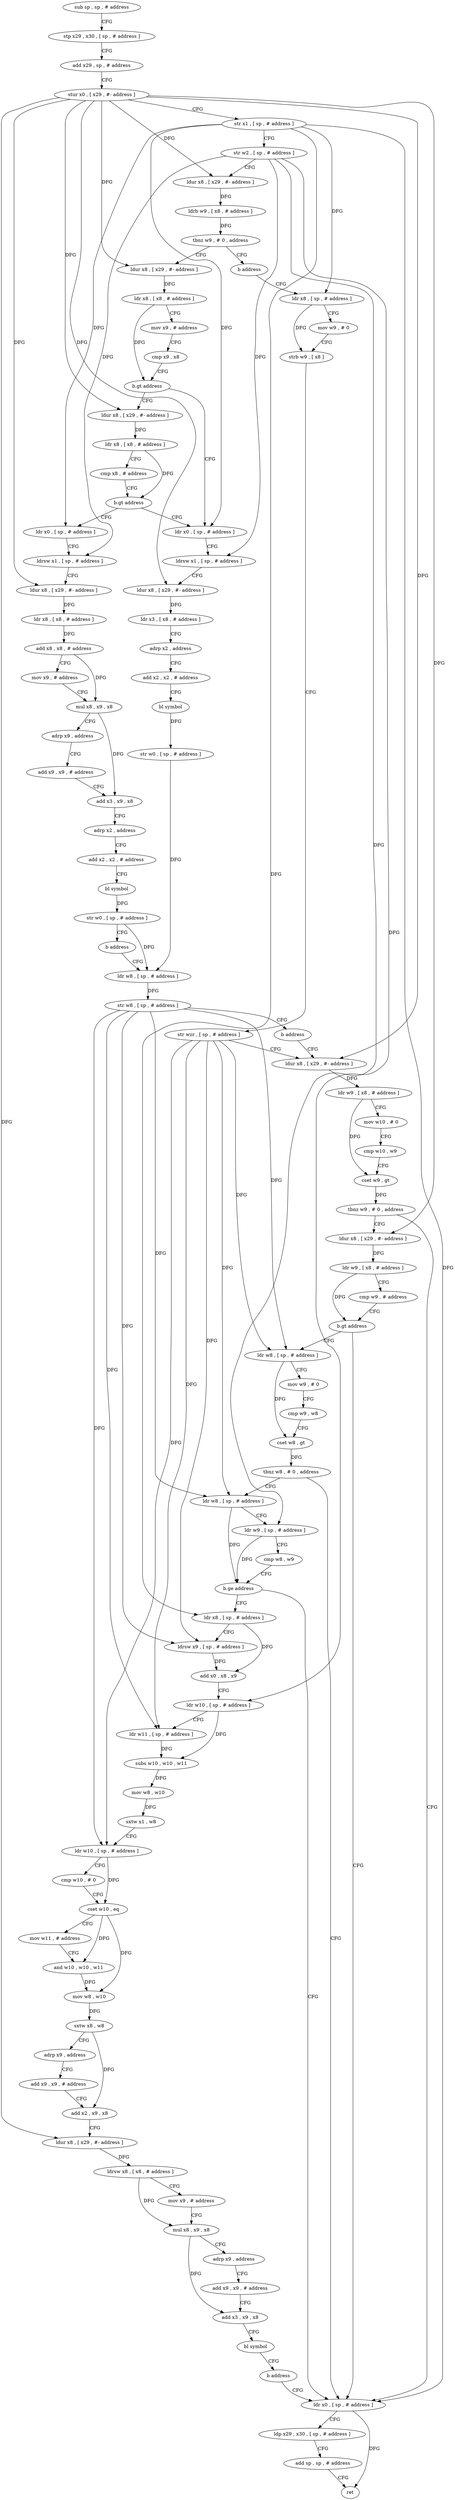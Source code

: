 digraph "func" {
"4422748" [label = "sub sp , sp , # address" ]
"4422752" [label = "stp x29 , x30 , [ sp , # address ]" ]
"4422756" [label = "add x29 , sp , # address" ]
"4422760" [label = "stur x0 , [ x29 , #- address ]" ]
"4422764" [label = "str x1 , [ sp , # address ]" ]
"4422768" [label = "str w2 , [ sp , # address ]" ]
"4422772" [label = "ldur x8 , [ x29 , #- address ]" ]
"4422776" [label = "ldrb w9 , [ x8 , # address ]" ]
"4422780" [label = "tbnz w9 , # 0 , address" ]
"4422788" [label = "ldur x8 , [ x29 , #- address ]" ]
"4422784" [label = "b address" ]
"4422792" [label = "ldr x8 , [ x8 , # address ]" ]
"4422796" [label = "mov x9 , # address" ]
"4422800" [label = "cmp x9 , x8" ]
"4422804" [label = "b.gt address" ]
"4422884" [label = "ldr x0 , [ sp , # address ]" ]
"4422808" [label = "ldur x8 , [ x29 , #- address ]" ]
"4422928" [label = "ldr x8 , [ sp , # address ]" ]
"4422888" [label = "ldrsw x1 , [ sp , # address ]" ]
"4422892" [label = "ldur x8 , [ x29 , #- address ]" ]
"4422896" [label = "ldr x3 , [ x8 , # address ]" ]
"4422900" [label = "adrp x2 , address" ]
"4422904" [label = "add x2 , x2 , # address" ]
"4422908" [label = "bl symbol" ]
"4422912" [label = "str w0 , [ sp , # address ]" ]
"4422916" [label = "ldr w8 , [ sp , # address ]" ]
"4422812" [label = "ldr x8 , [ x8 , # address ]" ]
"4422816" [label = "cmp x8 , # address" ]
"4422820" [label = "b.gt address" ]
"4422824" [label = "ldr x0 , [ sp , # address ]" ]
"4422932" [label = "mov w9 , # 0" ]
"4422936" [label = "strb w9 , [ x8 ]" ]
"4422940" [label = "str wzr , [ sp , # address ]" ]
"4422944" [label = "ldur x8 , [ x29 , #- address ]" ]
"4422948" [label = "ldr w9 , [ x8 , # address ]" ]
"4422952" [label = "mov w10 , # 0" ]
"4422956" [label = "cmp w10 , w9" ]
"4422960" [label = "cset w9 , gt" ]
"4422964" [label = "tbnz w9 , # 0 , address" ]
"4423128" [label = "ldr x0 , [ sp , # address ]" ]
"4422968" [label = "ldur x8 , [ x29 , #- address ]" ]
"4422828" [label = "ldrsw x1 , [ sp , # address ]" ]
"4422832" [label = "ldur x8 , [ x29 , #- address ]" ]
"4422836" [label = "ldr x8 , [ x8 , # address ]" ]
"4422840" [label = "add x8 , x8 , # address" ]
"4422844" [label = "mov x9 , # address" ]
"4422848" [label = "mul x8 , x9 , x8" ]
"4422852" [label = "adrp x9 , address" ]
"4422856" [label = "add x9 , x9 , # address" ]
"4422860" [label = "add x3 , x9 , x8" ]
"4422864" [label = "adrp x2 , address" ]
"4422868" [label = "add x2 , x2 , # address" ]
"4422872" [label = "bl symbol" ]
"4422876" [label = "str w0 , [ sp , # address ]" ]
"4422880" [label = "b address" ]
"4423132" [label = "ldp x29 , x30 , [ sp , # address ]" ]
"4423136" [label = "add sp , sp , # address" ]
"4423140" [label = "ret" ]
"4422972" [label = "ldr w9 , [ x8 , # address ]" ]
"4422976" [label = "cmp w9 , # address" ]
"4422980" [label = "b.gt address" ]
"4422984" [label = "ldr w8 , [ sp , # address ]" ]
"4422920" [label = "str w8 , [ sp , # address ]" ]
"4422924" [label = "b address" ]
"4422988" [label = "mov w9 , # 0" ]
"4422992" [label = "cmp w9 , w8" ]
"4422996" [label = "cset w8 , gt" ]
"4423000" [label = "tbnz w8 , # 0 , address" ]
"4423004" [label = "ldr w8 , [ sp , # address ]" ]
"4423008" [label = "ldr w9 , [ sp , # address ]" ]
"4423012" [label = "cmp w8 , w9" ]
"4423016" [label = "b.ge address" ]
"4423020" [label = "ldr x8 , [ sp , # address ]" ]
"4423024" [label = "ldrsw x9 , [ sp , # address ]" ]
"4423028" [label = "add x0 , x8 , x9" ]
"4423032" [label = "ldr w10 , [ sp , # address ]" ]
"4423036" [label = "ldr w11 , [ sp , # address ]" ]
"4423040" [label = "subs w10 , w10 , w11" ]
"4423044" [label = "mov w8 , w10" ]
"4423048" [label = "sxtw x1 , w8" ]
"4423052" [label = "ldr w10 , [ sp , # address ]" ]
"4423056" [label = "cmp w10 , # 0" ]
"4423060" [label = "cset w10 , eq" ]
"4423064" [label = "mov w11 , # address" ]
"4423068" [label = "and w10 , w10 , w11" ]
"4423072" [label = "mov w8 , w10" ]
"4423076" [label = "sxtw x8 , w8" ]
"4423080" [label = "adrp x9 , address" ]
"4423084" [label = "add x9 , x9 , # address" ]
"4423088" [label = "add x2 , x9 , x8" ]
"4423092" [label = "ldur x8 , [ x29 , #- address ]" ]
"4423096" [label = "ldrsw x8 , [ x8 , # address ]" ]
"4423100" [label = "mov x9 , # address" ]
"4423104" [label = "mul x8 , x9 , x8" ]
"4423108" [label = "adrp x9 , address" ]
"4423112" [label = "add x9 , x9 , # address" ]
"4423116" [label = "add x3 , x9 , x8" ]
"4423120" [label = "bl symbol" ]
"4423124" [label = "b address" ]
"4422748" -> "4422752" [ label = "CFG" ]
"4422752" -> "4422756" [ label = "CFG" ]
"4422756" -> "4422760" [ label = "CFG" ]
"4422760" -> "4422764" [ label = "CFG" ]
"4422760" -> "4422772" [ label = "DFG" ]
"4422760" -> "4422788" [ label = "DFG" ]
"4422760" -> "4422892" [ label = "DFG" ]
"4422760" -> "4422808" [ label = "DFG" ]
"4422760" -> "4422832" [ label = "DFG" ]
"4422760" -> "4422944" [ label = "DFG" ]
"4422760" -> "4422968" [ label = "DFG" ]
"4422760" -> "4423092" [ label = "DFG" ]
"4422764" -> "4422768" [ label = "CFG" ]
"4422764" -> "4422884" [ label = "DFG" ]
"4422764" -> "4422928" [ label = "DFG" ]
"4422764" -> "4422824" [ label = "DFG" ]
"4422764" -> "4423128" [ label = "DFG" ]
"4422764" -> "4423020" [ label = "DFG" ]
"4422768" -> "4422772" [ label = "CFG" ]
"4422768" -> "4422888" [ label = "DFG" ]
"4422768" -> "4422828" [ label = "DFG" ]
"4422768" -> "4423008" [ label = "DFG" ]
"4422768" -> "4423032" [ label = "DFG" ]
"4422772" -> "4422776" [ label = "DFG" ]
"4422776" -> "4422780" [ label = "DFG" ]
"4422780" -> "4422788" [ label = "CFG" ]
"4422780" -> "4422784" [ label = "CFG" ]
"4422788" -> "4422792" [ label = "DFG" ]
"4422784" -> "4422928" [ label = "CFG" ]
"4422792" -> "4422796" [ label = "CFG" ]
"4422792" -> "4422804" [ label = "DFG" ]
"4422796" -> "4422800" [ label = "CFG" ]
"4422800" -> "4422804" [ label = "CFG" ]
"4422804" -> "4422884" [ label = "CFG" ]
"4422804" -> "4422808" [ label = "CFG" ]
"4422884" -> "4422888" [ label = "CFG" ]
"4422808" -> "4422812" [ label = "DFG" ]
"4422928" -> "4422932" [ label = "CFG" ]
"4422928" -> "4422936" [ label = "DFG" ]
"4422888" -> "4422892" [ label = "CFG" ]
"4422892" -> "4422896" [ label = "DFG" ]
"4422896" -> "4422900" [ label = "CFG" ]
"4422900" -> "4422904" [ label = "CFG" ]
"4422904" -> "4422908" [ label = "CFG" ]
"4422908" -> "4422912" [ label = "DFG" ]
"4422912" -> "4422916" [ label = "DFG" ]
"4422916" -> "4422920" [ label = "DFG" ]
"4422812" -> "4422816" [ label = "CFG" ]
"4422812" -> "4422820" [ label = "DFG" ]
"4422816" -> "4422820" [ label = "CFG" ]
"4422820" -> "4422884" [ label = "CFG" ]
"4422820" -> "4422824" [ label = "CFG" ]
"4422824" -> "4422828" [ label = "CFG" ]
"4422932" -> "4422936" [ label = "CFG" ]
"4422936" -> "4422940" [ label = "CFG" ]
"4422940" -> "4422944" [ label = "CFG" ]
"4422940" -> "4422984" [ label = "DFG" ]
"4422940" -> "4423004" [ label = "DFG" ]
"4422940" -> "4423024" [ label = "DFG" ]
"4422940" -> "4423036" [ label = "DFG" ]
"4422940" -> "4423052" [ label = "DFG" ]
"4422944" -> "4422948" [ label = "DFG" ]
"4422948" -> "4422952" [ label = "CFG" ]
"4422948" -> "4422960" [ label = "DFG" ]
"4422952" -> "4422956" [ label = "CFG" ]
"4422956" -> "4422960" [ label = "CFG" ]
"4422960" -> "4422964" [ label = "DFG" ]
"4422964" -> "4423128" [ label = "CFG" ]
"4422964" -> "4422968" [ label = "CFG" ]
"4423128" -> "4423132" [ label = "CFG" ]
"4423128" -> "4423140" [ label = "DFG" ]
"4422968" -> "4422972" [ label = "DFG" ]
"4422828" -> "4422832" [ label = "CFG" ]
"4422832" -> "4422836" [ label = "DFG" ]
"4422836" -> "4422840" [ label = "DFG" ]
"4422840" -> "4422844" [ label = "CFG" ]
"4422840" -> "4422848" [ label = "DFG" ]
"4422844" -> "4422848" [ label = "CFG" ]
"4422848" -> "4422852" [ label = "CFG" ]
"4422848" -> "4422860" [ label = "DFG" ]
"4422852" -> "4422856" [ label = "CFG" ]
"4422856" -> "4422860" [ label = "CFG" ]
"4422860" -> "4422864" [ label = "CFG" ]
"4422864" -> "4422868" [ label = "CFG" ]
"4422868" -> "4422872" [ label = "CFG" ]
"4422872" -> "4422876" [ label = "DFG" ]
"4422876" -> "4422880" [ label = "CFG" ]
"4422876" -> "4422916" [ label = "DFG" ]
"4422880" -> "4422916" [ label = "CFG" ]
"4423132" -> "4423136" [ label = "CFG" ]
"4423136" -> "4423140" [ label = "CFG" ]
"4422972" -> "4422976" [ label = "CFG" ]
"4422972" -> "4422980" [ label = "DFG" ]
"4422976" -> "4422980" [ label = "CFG" ]
"4422980" -> "4423128" [ label = "CFG" ]
"4422980" -> "4422984" [ label = "CFG" ]
"4422984" -> "4422988" [ label = "CFG" ]
"4422984" -> "4422996" [ label = "DFG" ]
"4422920" -> "4422924" [ label = "CFG" ]
"4422920" -> "4422984" [ label = "DFG" ]
"4422920" -> "4423004" [ label = "DFG" ]
"4422920" -> "4423024" [ label = "DFG" ]
"4422920" -> "4423036" [ label = "DFG" ]
"4422920" -> "4423052" [ label = "DFG" ]
"4422924" -> "4422944" [ label = "CFG" ]
"4422988" -> "4422992" [ label = "CFG" ]
"4422992" -> "4422996" [ label = "CFG" ]
"4422996" -> "4423000" [ label = "DFG" ]
"4423000" -> "4423128" [ label = "CFG" ]
"4423000" -> "4423004" [ label = "CFG" ]
"4423004" -> "4423008" [ label = "CFG" ]
"4423004" -> "4423016" [ label = "DFG" ]
"4423008" -> "4423012" [ label = "CFG" ]
"4423008" -> "4423016" [ label = "DFG" ]
"4423012" -> "4423016" [ label = "CFG" ]
"4423016" -> "4423128" [ label = "CFG" ]
"4423016" -> "4423020" [ label = "CFG" ]
"4423020" -> "4423024" [ label = "CFG" ]
"4423020" -> "4423028" [ label = "DFG" ]
"4423024" -> "4423028" [ label = "DFG" ]
"4423028" -> "4423032" [ label = "CFG" ]
"4423032" -> "4423036" [ label = "CFG" ]
"4423032" -> "4423040" [ label = "DFG" ]
"4423036" -> "4423040" [ label = "DFG" ]
"4423040" -> "4423044" [ label = "DFG" ]
"4423044" -> "4423048" [ label = "DFG" ]
"4423048" -> "4423052" [ label = "CFG" ]
"4423052" -> "4423056" [ label = "CFG" ]
"4423052" -> "4423060" [ label = "DFG" ]
"4423056" -> "4423060" [ label = "CFG" ]
"4423060" -> "4423064" [ label = "CFG" ]
"4423060" -> "4423068" [ label = "DFG" ]
"4423060" -> "4423072" [ label = "DFG" ]
"4423064" -> "4423068" [ label = "CFG" ]
"4423068" -> "4423072" [ label = "DFG" ]
"4423072" -> "4423076" [ label = "DFG" ]
"4423076" -> "4423080" [ label = "CFG" ]
"4423076" -> "4423088" [ label = "DFG" ]
"4423080" -> "4423084" [ label = "CFG" ]
"4423084" -> "4423088" [ label = "CFG" ]
"4423088" -> "4423092" [ label = "CFG" ]
"4423092" -> "4423096" [ label = "DFG" ]
"4423096" -> "4423100" [ label = "CFG" ]
"4423096" -> "4423104" [ label = "DFG" ]
"4423100" -> "4423104" [ label = "CFG" ]
"4423104" -> "4423108" [ label = "CFG" ]
"4423104" -> "4423116" [ label = "DFG" ]
"4423108" -> "4423112" [ label = "CFG" ]
"4423112" -> "4423116" [ label = "CFG" ]
"4423116" -> "4423120" [ label = "CFG" ]
"4423120" -> "4423124" [ label = "CFG" ]
"4423124" -> "4423128" [ label = "CFG" ]
}
